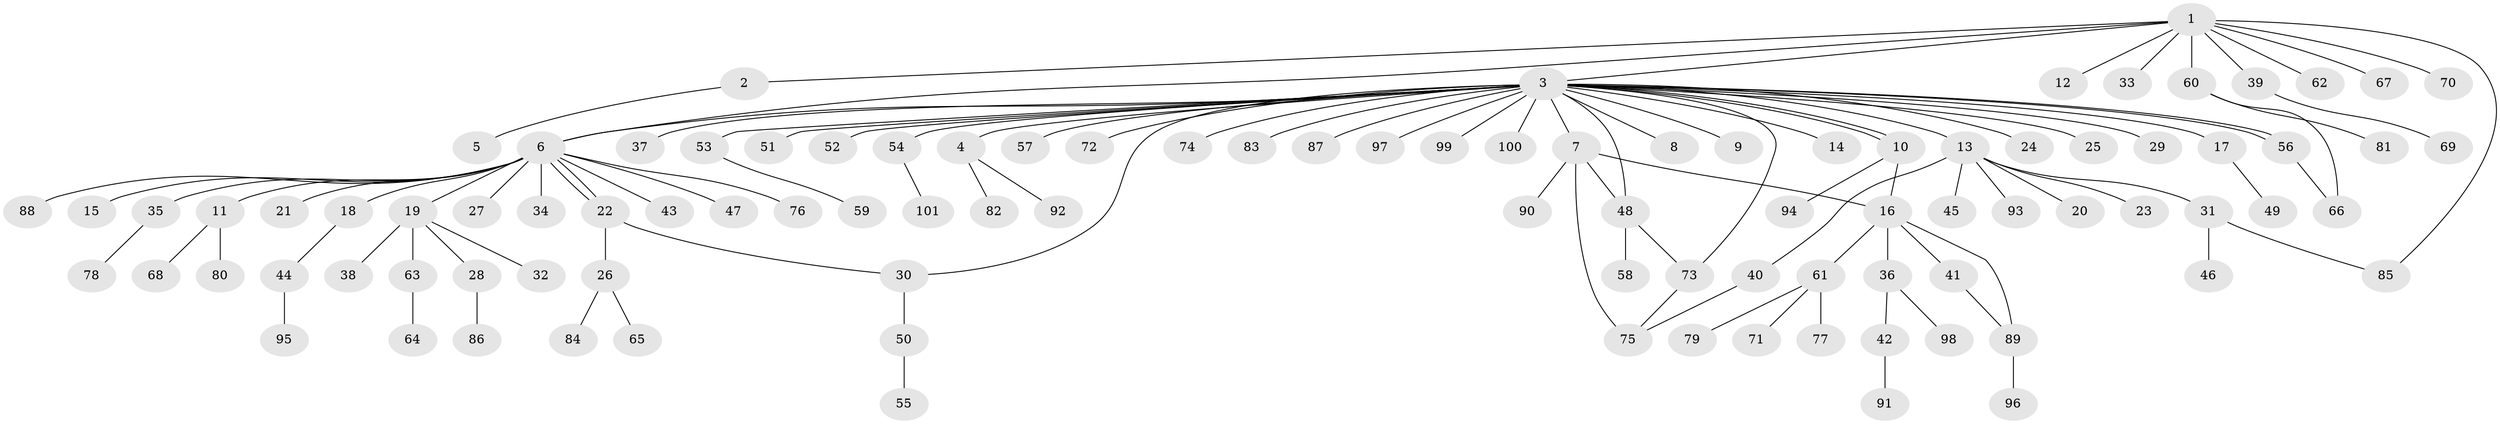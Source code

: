 // coarse degree distribution, {10: 0.016666666666666666, 2: 0.06666666666666667, 29: 0.016666666666666666, 3: 0.08333333333333333, 1: 0.75, 16: 0.016666666666666666, 4: 0.03333333333333333, 5: 0.016666666666666666}
// Generated by graph-tools (version 1.1) at 2025/18/03/04/25 18:18:28]
// undirected, 101 vertices, 113 edges
graph export_dot {
graph [start="1"]
  node [color=gray90,style=filled];
  1;
  2;
  3;
  4;
  5;
  6;
  7;
  8;
  9;
  10;
  11;
  12;
  13;
  14;
  15;
  16;
  17;
  18;
  19;
  20;
  21;
  22;
  23;
  24;
  25;
  26;
  27;
  28;
  29;
  30;
  31;
  32;
  33;
  34;
  35;
  36;
  37;
  38;
  39;
  40;
  41;
  42;
  43;
  44;
  45;
  46;
  47;
  48;
  49;
  50;
  51;
  52;
  53;
  54;
  55;
  56;
  57;
  58;
  59;
  60;
  61;
  62;
  63;
  64;
  65;
  66;
  67;
  68;
  69;
  70;
  71;
  72;
  73;
  74;
  75;
  76;
  77;
  78;
  79;
  80;
  81;
  82;
  83;
  84;
  85;
  86;
  87;
  88;
  89;
  90;
  91;
  92;
  93;
  94;
  95;
  96;
  97;
  98;
  99;
  100;
  101;
  1 -- 2;
  1 -- 3;
  1 -- 6;
  1 -- 12;
  1 -- 33;
  1 -- 39;
  1 -- 60;
  1 -- 62;
  1 -- 67;
  1 -- 70;
  1 -- 85;
  2 -- 5;
  3 -- 4;
  3 -- 6;
  3 -- 7;
  3 -- 8;
  3 -- 9;
  3 -- 10;
  3 -- 10;
  3 -- 13;
  3 -- 14;
  3 -- 17;
  3 -- 24;
  3 -- 25;
  3 -- 29;
  3 -- 30;
  3 -- 37;
  3 -- 48;
  3 -- 51;
  3 -- 52;
  3 -- 53;
  3 -- 54;
  3 -- 56;
  3 -- 56;
  3 -- 57;
  3 -- 72;
  3 -- 73;
  3 -- 74;
  3 -- 83;
  3 -- 87;
  3 -- 97;
  3 -- 99;
  3 -- 100;
  4 -- 82;
  4 -- 92;
  6 -- 11;
  6 -- 15;
  6 -- 18;
  6 -- 19;
  6 -- 21;
  6 -- 22;
  6 -- 22;
  6 -- 27;
  6 -- 34;
  6 -- 35;
  6 -- 43;
  6 -- 47;
  6 -- 76;
  6 -- 88;
  7 -- 16;
  7 -- 48;
  7 -- 75;
  7 -- 90;
  10 -- 16;
  10 -- 94;
  11 -- 68;
  11 -- 80;
  13 -- 20;
  13 -- 23;
  13 -- 31;
  13 -- 40;
  13 -- 45;
  13 -- 93;
  16 -- 36;
  16 -- 41;
  16 -- 61;
  16 -- 89;
  17 -- 49;
  18 -- 44;
  19 -- 28;
  19 -- 32;
  19 -- 38;
  19 -- 63;
  22 -- 26;
  22 -- 30;
  26 -- 65;
  26 -- 84;
  28 -- 86;
  30 -- 50;
  31 -- 46;
  31 -- 85;
  35 -- 78;
  36 -- 42;
  36 -- 98;
  39 -- 69;
  40 -- 75;
  41 -- 89;
  42 -- 91;
  44 -- 95;
  48 -- 58;
  48 -- 73;
  50 -- 55;
  53 -- 59;
  54 -- 101;
  56 -- 66;
  60 -- 66;
  60 -- 81;
  61 -- 71;
  61 -- 77;
  61 -- 79;
  63 -- 64;
  73 -- 75;
  89 -- 96;
}
